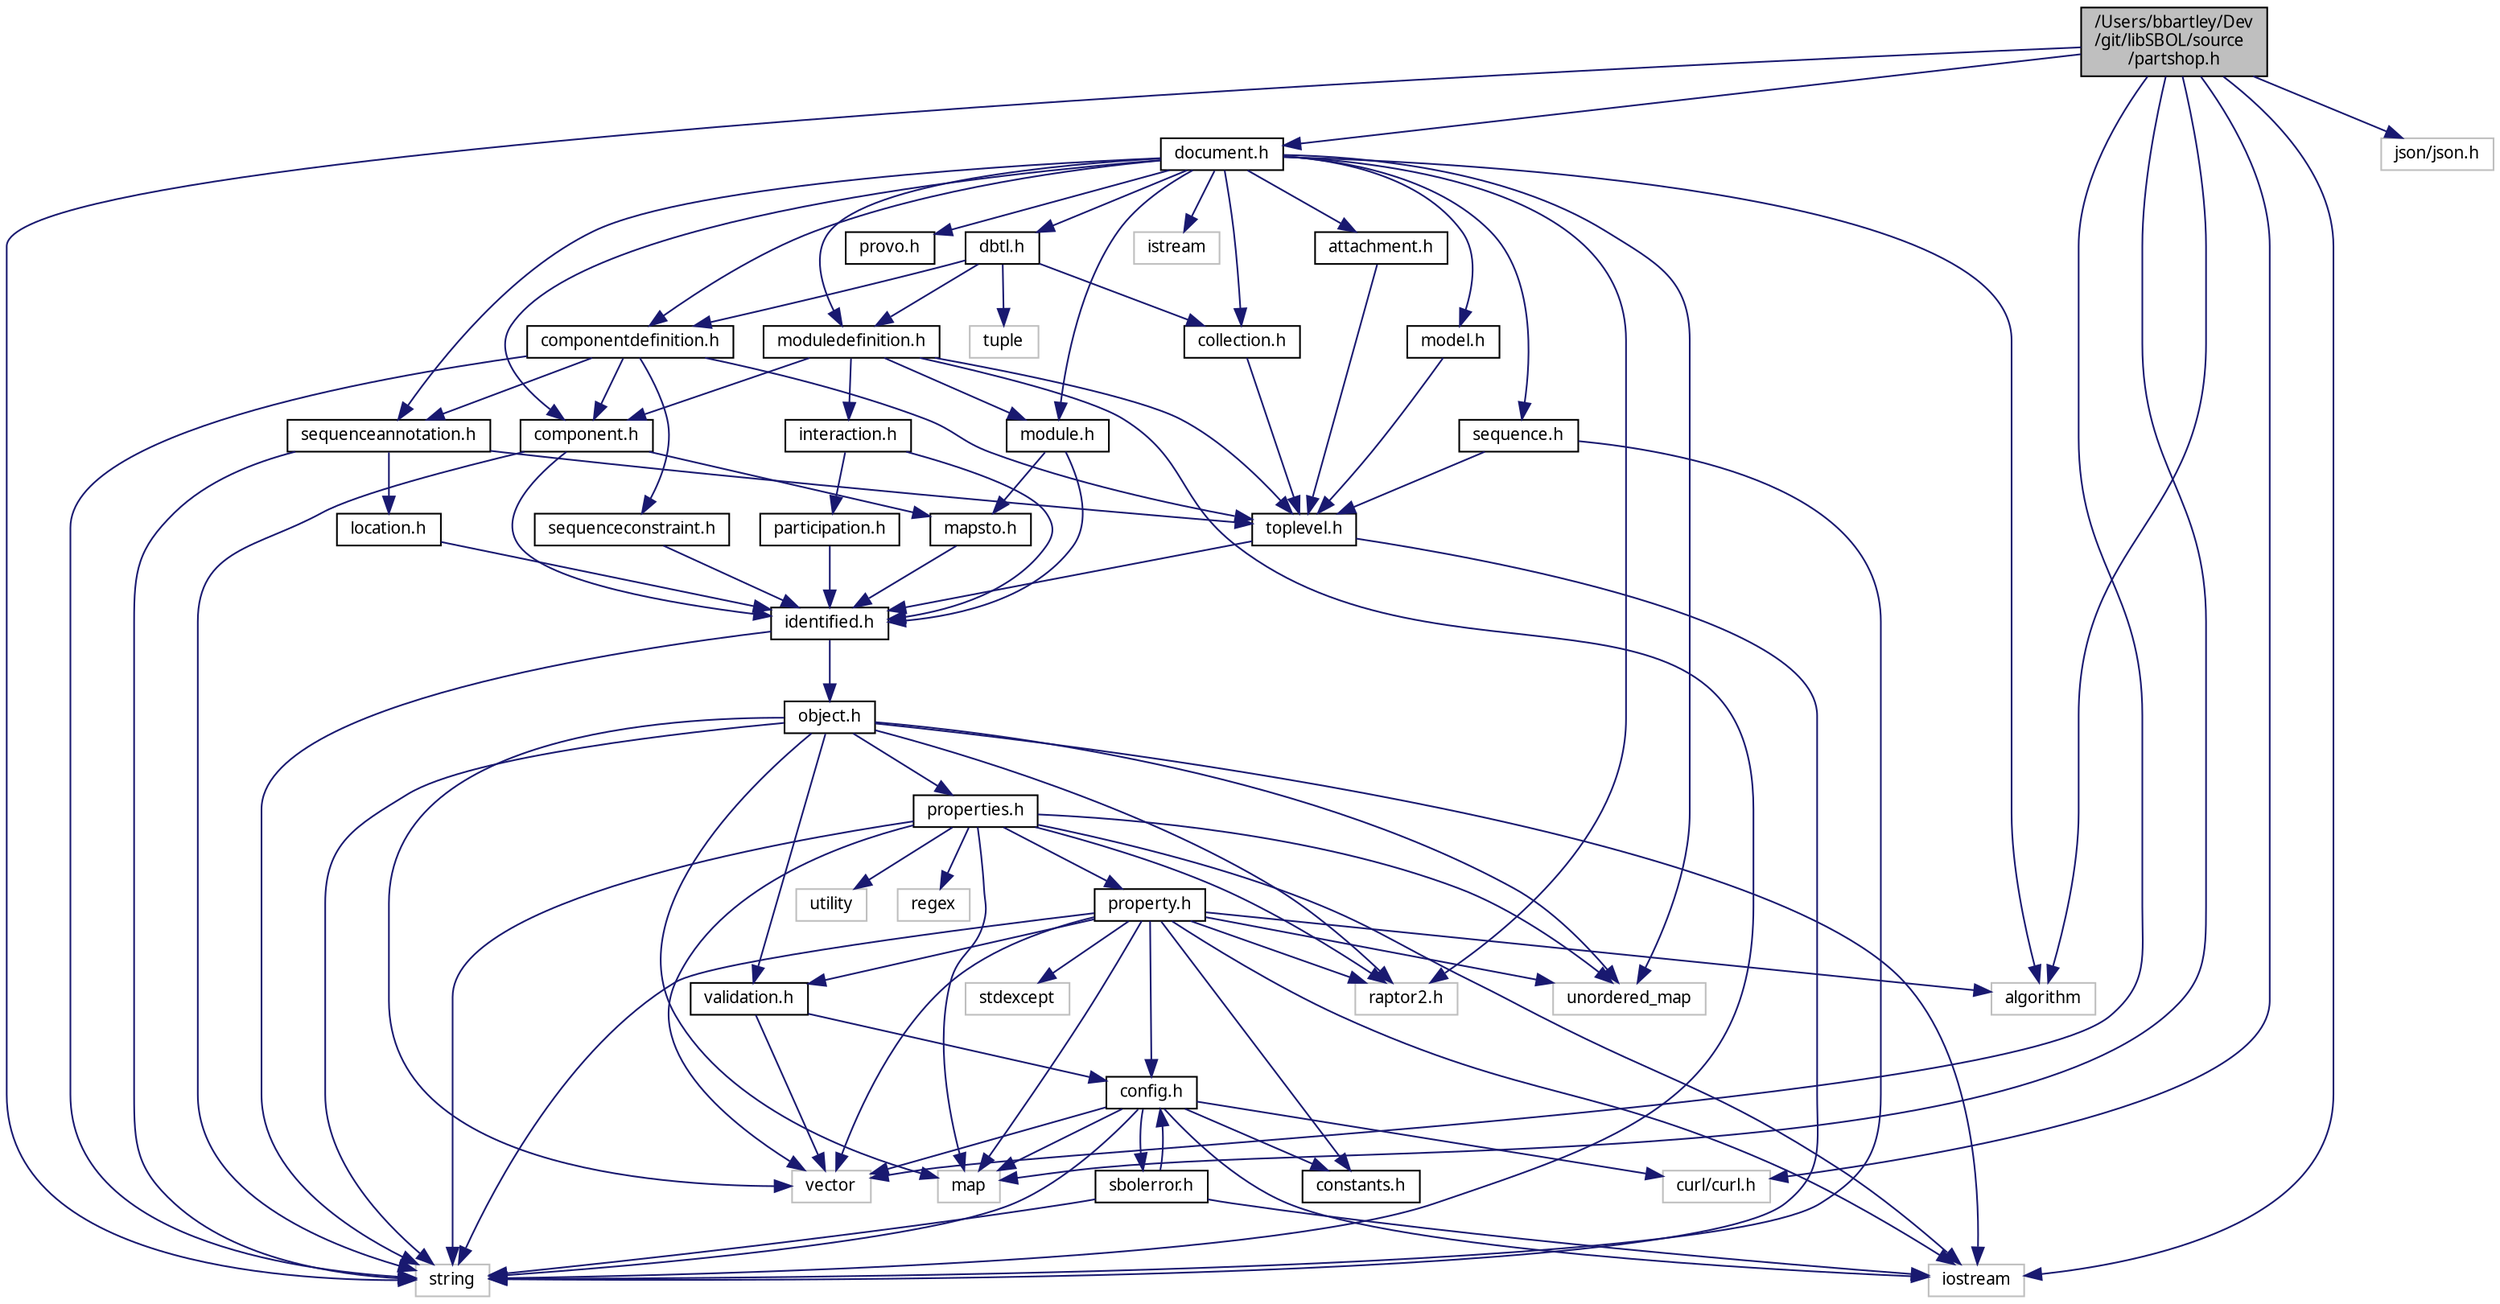 digraph "/Users/bbartley/Dev/git/libSBOL/source/partshop.h"
{
  edge [fontname="FreeSans.ttf",fontsize="10",labelfontname="FreeSans.ttf",labelfontsize="10"];
  node [fontname="FreeSans.ttf",fontsize="10",shape=record];
  Node0 [label="/Users/bbartley/Dev\l/git/libSBOL/source\l/partshop.h",height=0.2,width=0.4,color="black", fillcolor="grey75", style="filled", fontcolor="black"];
  Node0 -> Node1 [color="midnightblue",fontsize="10",style="solid",fontname="FreeSans.ttf"];
  Node1 [label="document.h",height=0.2,width=0.4,color="black", fillcolor="white", style="filled",URL="$document_8h.html",tooltip="Document class, serialization method, and some low-level accessor methods. "];
  Node1 -> Node2 [color="midnightblue",fontsize="10",style="solid",fontname="FreeSans.ttf"];
  Node2 [label="componentdefinition.h",height=0.2,width=0.4,color="black", fillcolor="white", style="filled",URL="$componentdefinition_8h.html",tooltip="ComponentDefinition class. "];
  Node2 -> Node3 [color="midnightblue",fontsize="10",style="solid",fontname="FreeSans.ttf"];
  Node3 [label="toplevel.h",height=0.2,width=0.4,color="black", fillcolor="white", style="filled",URL="$toplevel_8h.html",tooltip="TopLevel class. "];
  Node3 -> Node4 [color="midnightblue",fontsize="10",style="solid",fontname="FreeSans.ttf"];
  Node4 [label="identified.h",height=0.2,width=0.4,color="black", fillcolor="white", style="filled",URL="$identified_8h.html",tooltip="Identified class. "];
  Node4 -> Node5 [color="midnightblue",fontsize="10",style="solid",fontname="FreeSans.ttf"];
  Node5 [label="object.h",height=0.2,width=0.4,color="black", fillcolor="white", style="filled",URL="$object_8h.html",tooltip="SBOLObject class (a low-level, abstract class) "];
  Node5 -> Node6 [color="midnightblue",fontsize="10",style="solid",fontname="FreeSans.ttf"];
  Node6 [label="validation.h",height=0.2,width=0.4,color="black", fillcolor="white", style="filled",URL="$validation_8h.html",tooltip="Validation rules. "];
  Node6 -> Node7 [color="midnightblue",fontsize="10",style="solid",fontname="FreeSans.ttf"];
  Node7 [label="vector",height=0.2,width=0.4,color="grey75", fillcolor="white", style="filled"];
  Node6 -> Node8 [color="midnightblue",fontsize="10",style="solid",fontname="FreeSans.ttf"];
  Node8 [label="config.h",height=0.2,width=0.4,color="black", fillcolor="white", style="filled",URL="$config_8h.html",tooltip="Global library options and configuration methods. "];
  Node8 -> Node9 [color="midnightblue",fontsize="10",style="solid",fontname="FreeSans.ttf"];
  Node9 [label="sbolerror.h",height=0.2,width=0.4,color="black", fillcolor="white", style="filled",URL="$sbolerror_8h.html",tooltip="SBOLError class and error codes. "];
  Node9 -> Node8 [color="midnightblue",fontsize="10",style="solid",fontname="FreeSans.ttf"];
  Node9 -> Node10 [color="midnightblue",fontsize="10",style="solid",fontname="FreeSans.ttf"];
  Node10 [label="string",height=0.2,width=0.4,color="grey75", fillcolor="white", style="filled"];
  Node9 -> Node11 [color="midnightblue",fontsize="10",style="solid",fontname="FreeSans.ttf"];
  Node11 [label="iostream",height=0.2,width=0.4,color="grey75", fillcolor="white", style="filled"];
  Node8 -> Node12 [color="midnightblue",fontsize="10",style="solid",fontname="FreeSans.ttf"];
  Node12 [label="constants.h",height=0.2,width=0.4,color="black", fillcolor="white", style="filled",URL="$constants_8h.html",tooltip="Users of libSBOL may find in this file useful and important symbols corresponding to commonly used on..."];
  Node8 -> Node10 [color="midnightblue",fontsize="10",style="solid",fontname="FreeSans.ttf"];
  Node8 -> Node13 [color="midnightblue",fontsize="10",style="solid",fontname="FreeSans.ttf"];
  Node13 [label="map",height=0.2,width=0.4,color="grey75", fillcolor="white", style="filled"];
  Node8 -> Node7 [color="midnightblue",fontsize="10",style="solid",fontname="FreeSans.ttf"];
  Node8 -> Node14 [color="midnightblue",fontsize="10",style="solid",fontname="FreeSans.ttf"];
  Node14 [label="curl/curl.h",height=0.2,width=0.4,color="grey75", fillcolor="white", style="filled"];
  Node8 -> Node11 [color="midnightblue",fontsize="10",style="solid",fontname="FreeSans.ttf"];
  Node5 -> Node15 [color="midnightblue",fontsize="10",style="solid",fontname="FreeSans.ttf"];
  Node15 [label="properties.h",height=0.2,width=0.4,color="black", fillcolor="white", style="filled",URL="$properties_8h.html",tooltip="Property template classes (eg, TextProperty, URIProperty, IntProperty) "];
  Node15 -> Node16 [color="midnightblue",fontsize="10",style="solid",fontname="FreeSans.ttf"];
  Node16 [label="property.h",height=0.2,width=0.4,color="black", fillcolor="white", style="filled",URL="$property_8h.html",tooltip="Property template classes (eg, TextProperty, URIProperty, IntProperty) "];
  Node16 -> Node12 [color="midnightblue",fontsize="10",style="solid",fontname="FreeSans.ttf"];
  Node16 -> Node8 [color="midnightblue",fontsize="10",style="solid",fontname="FreeSans.ttf"];
  Node16 -> Node6 [color="midnightblue",fontsize="10",style="solid",fontname="FreeSans.ttf"];
  Node16 -> Node17 [color="midnightblue",fontsize="10",style="solid",fontname="FreeSans.ttf"];
  Node17 [label="raptor2.h",height=0.2,width=0.4,color="grey75", fillcolor="white", style="filled"];
  Node16 -> Node10 [color="midnightblue",fontsize="10",style="solid",fontname="FreeSans.ttf"];
  Node16 -> Node7 [color="midnightblue",fontsize="10",style="solid",fontname="FreeSans.ttf"];
  Node16 -> Node11 [color="midnightblue",fontsize="10",style="solid",fontname="FreeSans.ttf"];
  Node16 -> Node13 [color="midnightblue",fontsize="10",style="solid",fontname="FreeSans.ttf"];
  Node16 -> Node18 [color="midnightblue",fontsize="10",style="solid",fontname="FreeSans.ttf"];
  Node18 [label="unordered_map",height=0.2,width=0.4,color="grey75", fillcolor="white", style="filled"];
  Node16 -> Node19 [color="midnightblue",fontsize="10",style="solid",fontname="FreeSans.ttf"];
  Node19 [label="stdexcept",height=0.2,width=0.4,color="grey75", fillcolor="white", style="filled"];
  Node16 -> Node20 [color="midnightblue",fontsize="10",style="solid",fontname="FreeSans.ttf"];
  Node20 [label="algorithm",height=0.2,width=0.4,color="grey75", fillcolor="white", style="filled"];
  Node15 -> Node17 [color="midnightblue",fontsize="10",style="solid",fontname="FreeSans.ttf"];
  Node15 -> Node10 [color="midnightblue",fontsize="10",style="solid",fontname="FreeSans.ttf"];
  Node15 -> Node7 [color="midnightblue",fontsize="10",style="solid",fontname="FreeSans.ttf"];
  Node15 -> Node11 [color="midnightblue",fontsize="10",style="solid",fontname="FreeSans.ttf"];
  Node15 -> Node13 [color="midnightblue",fontsize="10",style="solid",fontname="FreeSans.ttf"];
  Node15 -> Node18 [color="midnightblue",fontsize="10",style="solid",fontname="FreeSans.ttf"];
  Node15 -> Node21 [color="midnightblue",fontsize="10",style="solid",fontname="FreeSans.ttf"];
  Node21 [label="utility",height=0.2,width=0.4,color="grey75", fillcolor="white", style="filled"];
  Node15 -> Node22 [color="midnightblue",fontsize="10",style="solid",fontname="FreeSans.ttf"];
  Node22 [label="regex",height=0.2,width=0.4,color="grey75", fillcolor="white", style="filled"];
  Node5 -> Node17 [color="midnightblue",fontsize="10",style="solid",fontname="FreeSans.ttf"];
  Node5 -> Node10 [color="midnightblue",fontsize="10",style="solid",fontname="FreeSans.ttf"];
  Node5 -> Node7 [color="midnightblue",fontsize="10",style="solid",fontname="FreeSans.ttf"];
  Node5 -> Node11 [color="midnightblue",fontsize="10",style="solid",fontname="FreeSans.ttf"];
  Node5 -> Node13 [color="midnightblue",fontsize="10",style="solid",fontname="FreeSans.ttf"];
  Node5 -> Node18 [color="midnightblue",fontsize="10",style="solid",fontname="FreeSans.ttf"];
  Node4 -> Node10 [color="midnightblue",fontsize="10",style="solid",fontname="FreeSans.ttf"];
  Node3 -> Node10 [color="midnightblue",fontsize="10",style="solid",fontname="FreeSans.ttf"];
  Node2 -> Node23 [color="midnightblue",fontsize="10",style="solid",fontname="FreeSans.ttf"];
  Node23 [label="component.h",height=0.2,width=0.4,color="black", fillcolor="white", style="filled",URL="$component_8h.html",tooltip="ComponentInstance, Component, and FunctionalComponent classes. "];
  Node23 -> Node4 [color="midnightblue",fontsize="10",style="solid",fontname="FreeSans.ttf"];
  Node23 -> Node24 [color="midnightblue",fontsize="10",style="solid",fontname="FreeSans.ttf"];
  Node24 [label="mapsto.h",height=0.2,width=0.4,color="black", fillcolor="white", style="filled",URL="$mapsto_8h.html",tooltip="MapsTo class. "];
  Node24 -> Node4 [color="midnightblue",fontsize="10",style="solid",fontname="FreeSans.ttf"];
  Node23 -> Node10 [color="midnightblue",fontsize="10",style="solid",fontname="FreeSans.ttf"];
  Node2 -> Node25 [color="midnightblue",fontsize="10",style="solid",fontname="FreeSans.ttf"];
  Node25 [label="sequenceannotation.h",height=0.2,width=0.4,color="black", fillcolor="white", style="filled",URL="$sequenceannotation_8h.html",tooltip="SequenceAnnotation class. "];
  Node25 -> Node3 [color="midnightblue",fontsize="10",style="solid",fontname="FreeSans.ttf"];
  Node25 -> Node26 [color="midnightblue",fontsize="10",style="solid",fontname="FreeSans.ttf"];
  Node26 [label="location.h",height=0.2,width=0.4,color="black", fillcolor="white", style="filled",URL="$location_8h.html",tooltip="Location, Cut, Range, and GenericLocation classes. "];
  Node26 -> Node4 [color="midnightblue",fontsize="10",style="solid",fontname="FreeSans.ttf"];
  Node25 -> Node10 [color="midnightblue",fontsize="10",style="solid",fontname="FreeSans.ttf"];
  Node2 -> Node27 [color="midnightblue",fontsize="10",style="solid",fontname="FreeSans.ttf"];
  Node27 [label="sequenceconstraint.h",height=0.2,width=0.4,color="black", fillcolor="white", style="filled",URL="$sequenceconstraint_8h.html",tooltip="SequenceConstraint class. "];
  Node27 -> Node4 [color="midnightblue",fontsize="10",style="solid",fontname="FreeSans.ttf"];
  Node2 -> Node10 [color="midnightblue",fontsize="10",style="solid",fontname="FreeSans.ttf"];
  Node1 -> Node25 [color="midnightblue",fontsize="10",style="solid",fontname="FreeSans.ttf"];
  Node1 -> Node28 [color="midnightblue",fontsize="10",style="solid",fontname="FreeSans.ttf"];
  Node28 [label="sequence.h",height=0.2,width=0.4,color="black", fillcolor="white", style="filled",URL="$sequence_8h.html",tooltip="Sequence class. "];
  Node28 -> Node3 [color="midnightblue",fontsize="10",style="solid",fontname="FreeSans.ttf"];
  Node28 -> Node10 [color="midnightblue",fontsize="10",style="solid",fontname="FreeSans.ttf"];
  Node1 -> Node23 [color="midnightblue",fontsize="10",style="solid",fontname="FreeSans.ttf"];
  Node1 -> Node29 [color="midnightblue",fontsize="10",style="solid",fontname="FreeSans.ttf"];
  Node29 [label="moduledefinition.h",height=0.2,width=0.4,color="black", fillcolor="white", style="filled",URL="$moduledefinition_8h.html",tooltip="ModuleDefinition class. "];
  Node29 -> Node3 [color="midnightblue",fontsize="10",style="solid",fontname="FreeSans.ttf"];
  Node29 -> Node30 [color="midnightblue",fontsize="10",style="solid",fontname="FreeSans.ttf"];
  Node30 [label="module.h",height=0.2,width=0.4,color="black", fillcolor="white", style="filled",URL="$module_8h.html",tooltip="Module class. "];
  Node30 -> Node4 [color="midnightblue",fontsize="10",style="solid",fontname="FreeSans.ttf"];
  Node30 -> Node24 [color="midnightblue",fontsize="10",style="solid",fontname="FreeSans.ttf"];
  Node29 -> Node23 [color="midnightblue",fontsize="10",style="solid",fontname="FreeSans.ttf"];
  Node29 -> Node31 [color="midnightblue",fontsize="10",style="solid",fontname="FreeSans.ttf"];
  Node31 [label="interaction.h",height=0.2,width=0.4,color="black", fillcolor="white", style="filled",URL="$interaction_8h.html",tooltip="Interaction class. "];
  Node31 -> Node4 [color="midnightblue",fontsize="10",style="solid",fontname="FreeSans.ttf"];
  Node31 -> Node32 [color="midnightblue",fontsize="10",style="solid",fontname="FreeSans.ttf"];
  Node32 [label="participation.h",height=0.2,width=0.4,color="black", fillcolor="white", style="filled",URL="$participation_8h.html",tooltip="Participation class. "];
  Node32 -> Node4 [color="midnightblue",fontsize="10",style="solid",fontname="FreeSans.ttf"];
  Node29 -> Node10 [color="midnightblue",fontsize="10",style="solid",fontname="FreeSans.ttf"];
  Node1 -> Node30 [color="midnightblue",fontsize="10",style="solid",fontname="FreeSans.ttf"];
  Node1 -> Node33 [color="midnightblue",fontsize="10",style="solid",fontname="FreeSans.ttf"];
  Node33 [label="model.h",height=0.2,width=0.4,color="black", fillcolor="white", style="filled",URL="$model_8h.html",tooltip="Model class. "];
  Node33 -> Node3 [color="midnightblue",fontsize="10",style="solid",fontname="FreeSans.ttf"];
  Node1 -> Node34 [color="midnightblue",fontsize="10",style="solid",fontname="FreeSans.ttf"];
  Node34 [label="collection.h",height=0.2,width=0.4,color="black", fillcolor="white", style="filled",URL="$collection_8h.html",tooltip="Collection class. "];
  Node34 -> Node3 [color="midnightblue",fontsize="10",style="solid",fontname="FreeSans.ttf"];
  Node1 -> Node35 [color="midnightblue",fontsize="10",style="solid",fontname="FreeSans.ttf"];
  Node35 [label="provo.h",height=0.2,width=0.4,color="black", fillcolor="white", style="filled",URL="$provo_8h.html",tooltip="PROV-O ontology for provenance relationships. "];
  Node1 -> Node36 [color="midnightblue",fontsize="10",style="solid",fontname="FreeSans.ttf"];
  Node36 [label="attachment.h",height=0.2,width=0.4,color="black", fillcolor="white", style="filled",URL="$attachment_8h.html",tooltip="Attachment class. "];
  Node36 -> Node3 [color="midnightblue",fontsize="10",style="solid",fontname="FreeSans.ttf"];
  Node1 -> Node37 [color="midnightblue",fontsize="10",style="solid",fontname="FreeSans.ttf"];
  Node37 [label="dbtl.h",height=0.2,width=0.4,color="black", fillcolor="white", style="filled",URL="$dbtl_8h.html",tooltip="Contains the interface for Design-Build-Test classes. "];
  Node37 -> Node2 [color="midnightblue",fontsize="10",style="solid",fontname="FreeSans.ttf"];
  Node37 -> Node29 [color="midnightblue",fontsize="10",style="solid",fontname="FreeSans.ttf"];
  Node37 -> Node34 [color="midnightblue",fontsize="10",style="solid",fontname="FreeSans.ttf"];
  Node37 -> Node38 [color="midnightblue",fontsize="10",style="solid",fontname="FreeSans.ttf"];
  Node38 [label="tuple",height=0.2,width=0.4,color="grey75", fillcolor="white", style="filled"];
  Node1 -> Node17 [color="midnightblue",fontsize="10",style="solid",fontname="FreeSans.ttf"];
  Node1 -> Node18 [color="midnightblue",fontsize="10",style="solid",fontname="FreeSans.ttf"];
  Node1 -> Node39 [color="midnightblue",fontsize="10",style="solid",fontname="FreeSans.ttf"];
  Node39 [label="istream",height=0.2,width=0.4,color="grey75", fillcolor="white", style="filled"];
  Node1 -> Node20 [color="midnightblue",fontsize="10",style="solid",fontname="FreeSans.ttf"];
  Node0 -> Node10 [color="midnightblue",fontsize="10",style="solid",fontname="FreeSans.ttf"];
  Node0 -> Node13 [color="midnightblue",fontsize="10",style="solid",fontname="FreeSans.ttf"];
  Node0 -> Node7 [color="midnightblue",fontsize="10",style="solid",fontname="FreeSans.ttf"];
  Node0 -> Node14 [color="midnightblue",fontsize="10",style="solid",fontname="FreeSans.ttf"];
  Node0 -> Node11 [color="midnightblue",fontsize="10",style="solid",fontname="FreeSans.ttf"];
  Node0 -> Node20 [color="midnightblue",fontsize="10",style="solid",fontname="FreeSans.ttf"];
  Node0 -> Node40 [color="midnightblue",fontsize="10",style="solid",fontname="FreeSans.ttf"];
  Node40 [label="json/json.h",height=0.2,width=0.4,color="grey75", fillcolor="white", style="filled"];
}
